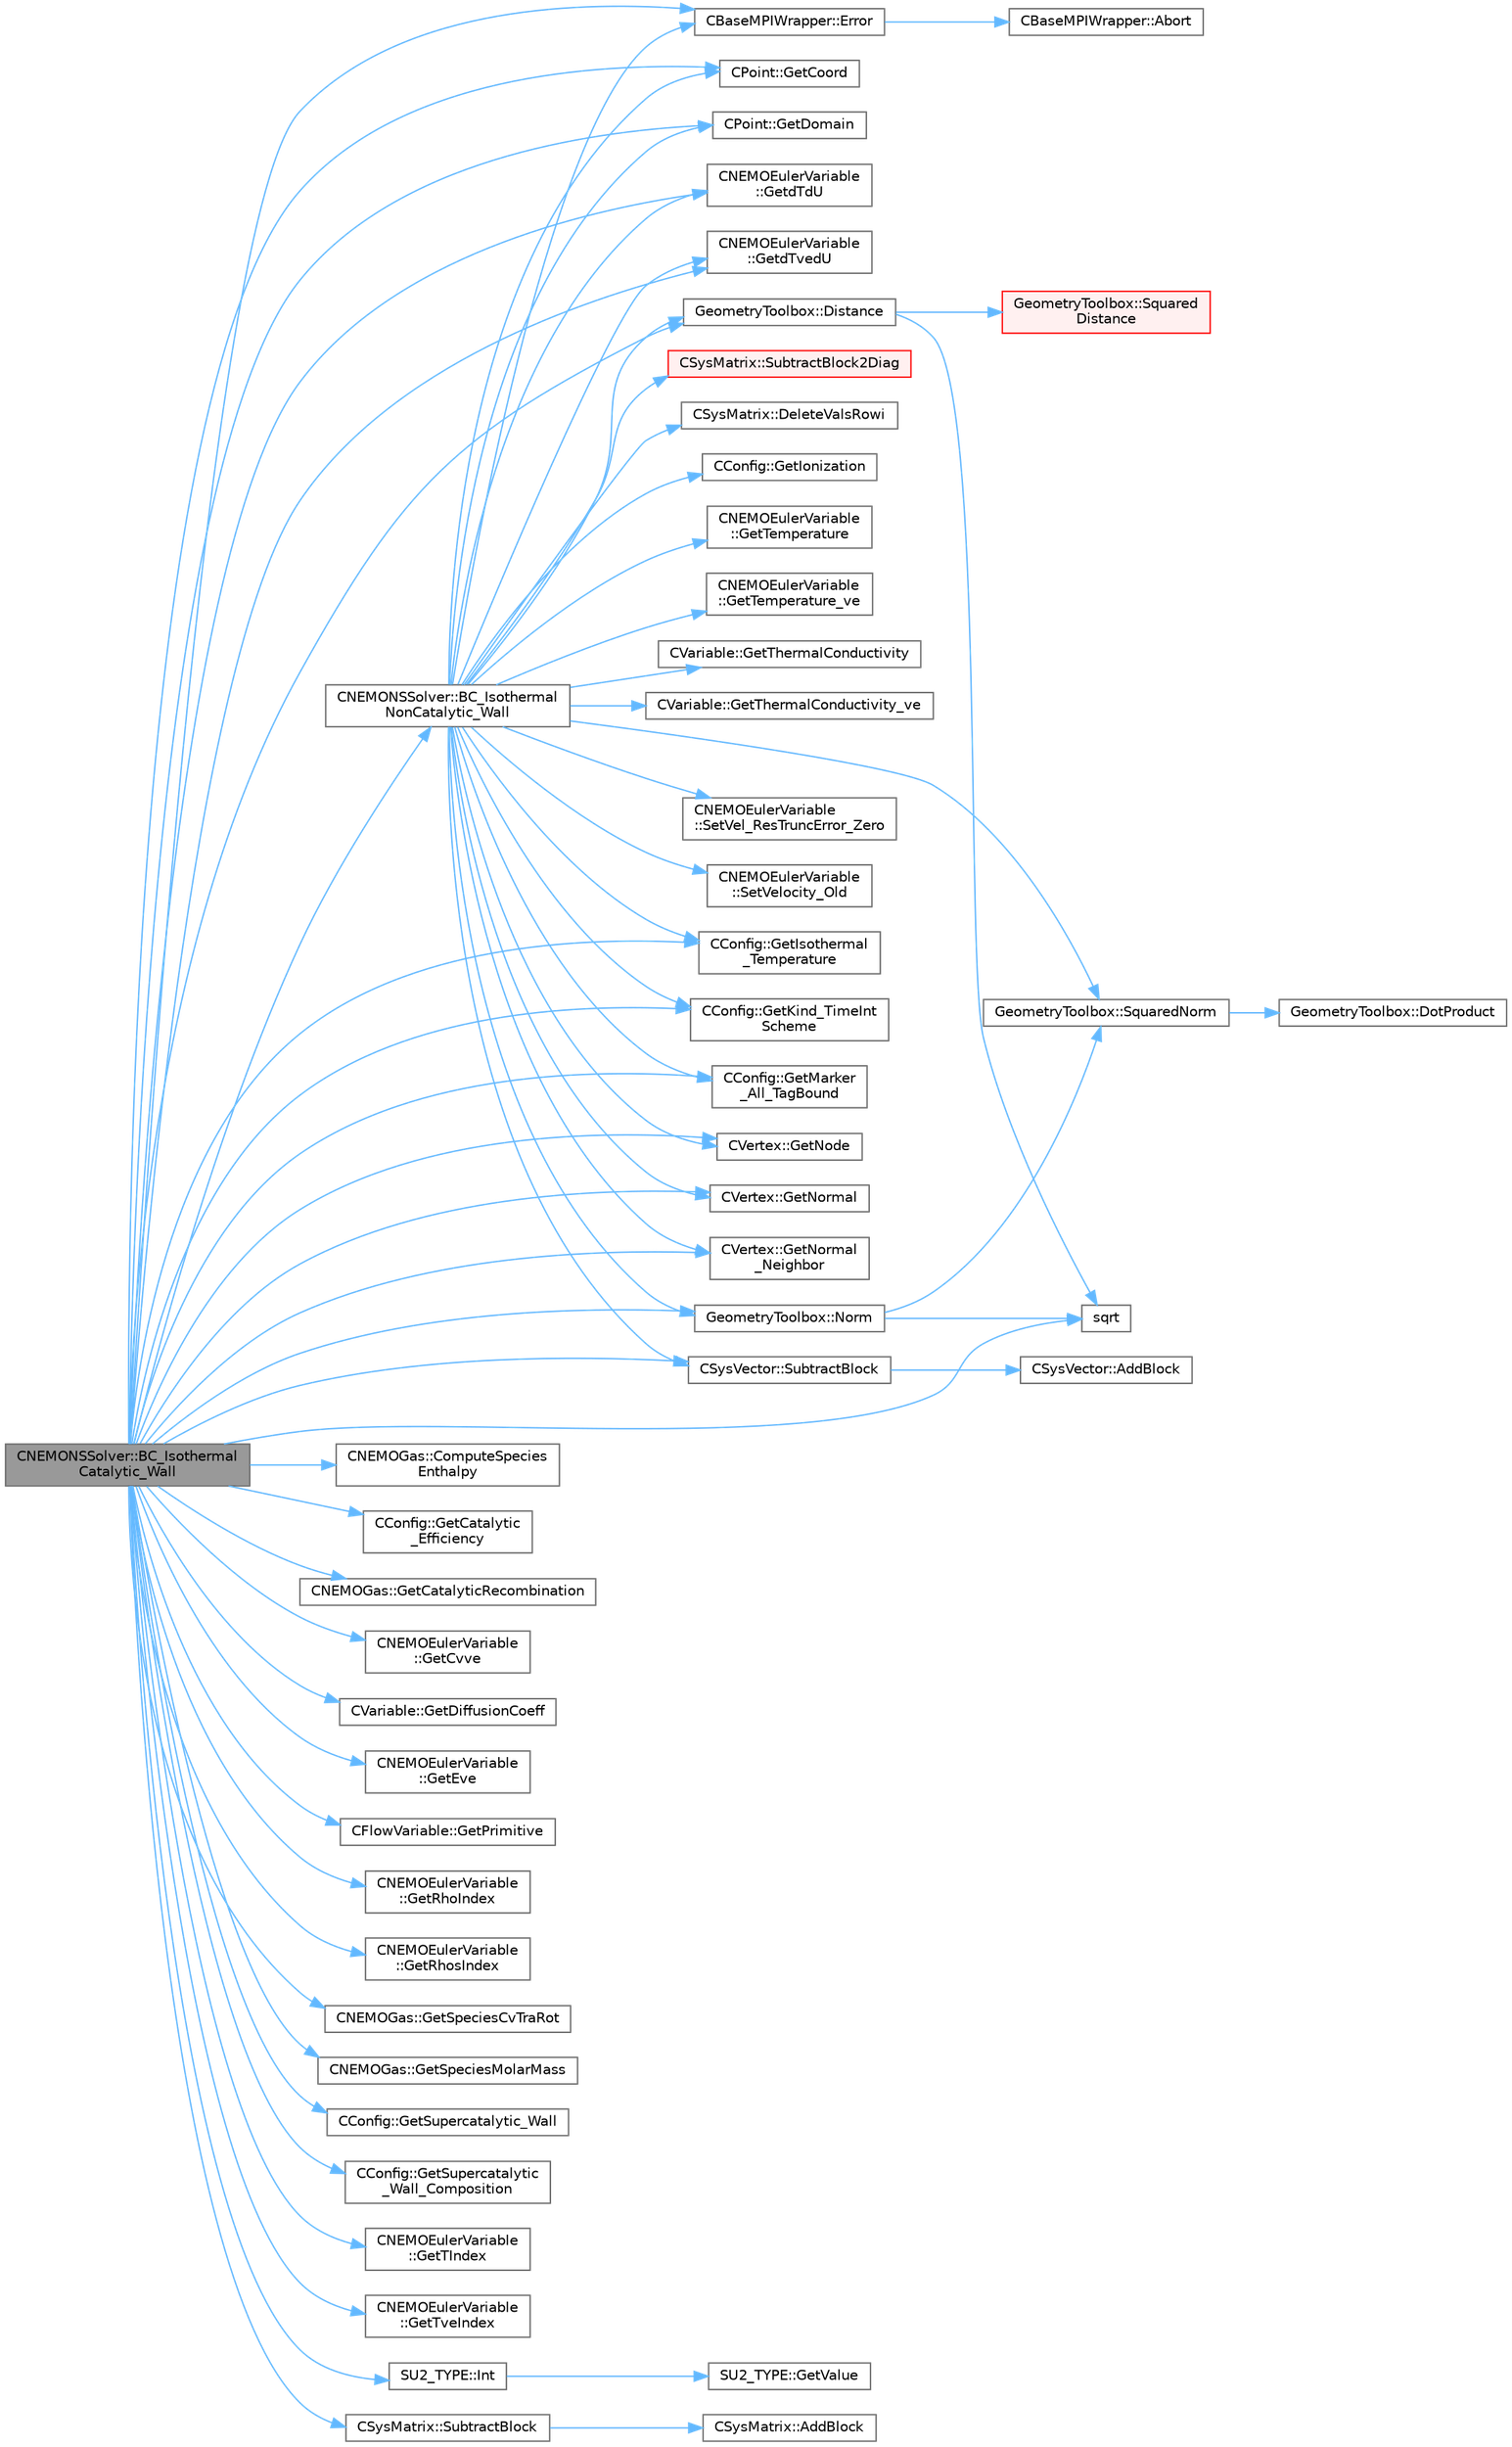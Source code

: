 digraph "CNEMONSSolver::BC_IsothermalCatalytic_Wall"
{
 // LATEX_PDF_SIZE
  bgcolor="transparent";
  edge [fontname=Helvetica,fontsize=10,labelfontname=Helvetica,labelfontsize=10];
  node [fontname=Helvetica,fontsize=10,shape=box,height=0.2,width=0.4];
  rankdir="LR";
  Node1 [id="Node000001",label="CNEMONSSolver::BC_Isothermal\lCatalytic_Wall",height=0.2,width=0.4,color="gray40", fillcolor="grey60", style="filled", fontcolor="black",tooltip="Impose the Navier-Stokes boundary condition (strong)."];
  Node1 -> Node2 [id="edge1_Node000001_Node000002",color="steelblue1",style="solid",tooltip=" "];
  Node2 [id="Node000002",label="CNEMONSSolver::BC_Isothermal\lNonCatalytic_Wall",height=0.2,width=0.4,color="grey40", fillcolor="white", style="filled",URL="$classCNEMONSSolver.html#a1c4746b9e1e0c7232f1bd06535c22b14",tooltip="Impose the Navier-Stokes boundary condition (strong)."];
  Node2 -> Node3 [id="edge2_Node000002_Node000003",color="steelblue1",style="solid",tooltip=" "];
  Node3 [id="Node000003",label="CSysMatrix::DeleteValsRowi",height=0.2,width=0.4,color="grey40", fillcolor="white", style="filled",URL="$classCSysMatrix.html#a9473b0224c9b9a2749571db0bbd22a70",tooltip="Deletes the values of the row i of the sparse matrix."];
  Node2 -> Node4 [id="edge3_Node000002_Node000004",color="steelblue1",style="solid",tooltip=" "];
  Node4 [id="Node000004",label="GeometryToolbox::Distance",height=0.2,width=0.4,color="grey40", fillcolor="white", style="filled",URL="$group__GeometryToolbox.html#ga600fb4ee993ae4c3b985082d51994881",tooltip=" "];
  Node4 -> Node5 [id="edge4_Node000004_Node000005",color="steelblue1",style="solid",tooltip=" "];
  Node5 [id="Node000005",label="sqrt",height=0.2,width=0.4,color="grey40", fillcolor="white", style="filled",URL="$group__SIMD.html#ga54a1925ab40fb4249ea255072520de35",tooltip=" "];
  Node4 -> Node6 [id="edge5_Node000004_Node000006",color="steelblue1",style="solid",tooltip=" "];
  Node6 [id="Node000006",label="GeometryToolbox::Squared\lDistance",height=0.2,width=0.4,color="red", fillcolor="#FFF0F0", style="filled",URL="$group__GeometryToolbox.html#ga3db86410486389a5cda59b3d0ab17f66",tooltip=" "];
  Node2 -> Node8 [id="edge6_Node000002_Node000008",color="steelblue1",style="solid",tooltip=" "];
  Node8 [id="Node000008",label="CBaseMPIWrapper::Error",height=0.2,width=0.4,color="grey40", fillcolor="white", style="filled",URL="$classCBaseMPIWrapper.html#a04457c47629bda56704e6a8804833eeb",tooltip=" "];
  Node8 -> Node9 [id="edge7_Node000008_Node000009",color="steelblue1",style="solid",tooltip=" "];
  Node9 [id="Node000009",label="CBaseMPIWrapper::Abort",height=0.2,width=0.4,color="grey40", fillcolor="white", style="filled",URL="$classCBaseMPIWrapper.html#af7297d861dca86b45cf561b6ab642e8f",tooltip=" "];
  Node2 -> Node10 [id="edge8_Node000002_Node000010",color="steelblue1",style="solid",tooltip=" "];
  Node10 [id="Node000010",label="CPoint::GetCoord",height=0.2,width=0.4,color="grey40", fillcolor="white", style="filled",URL="$classCPoint.html#ab16c29dd03911529cd73bf467c313179",tooltip="Get the coordinates dor the control volume."];
  Node2 -> Node11 [id="edge9_Node000002_Node000011",color="steelblue1",style="solid",tooltip=" "];
  Node11 [id="Node000011",label="CPoint::GetDomain",height=0.2,width=0.4,color="grey40", fillcolor="white", style="filled",URL="$classCPoint.html#aa58a27b602e47ddcad22ae74a5c6bc81",tooltip="For parallel computation, its indicates if a point must be computed or not."];
  Node2 -> Node12 [id="edge10_Node000002_Node000012",color="steelblue1",style="solid",tooltip=" "];
  Node12 [id="Node000012",label="CNEMOEulerVariable\l::GetdTdU",height=0.2,width=0.4,color="grey40", fillcolor="white", style="filled",URL="$classCNEMOEulerVariable.html#a9a66bf9b61aef0fa20aeefa23c53a0fa",tooltip="Set partial derivative of temperature w.r.t. density ."];
  Node2 -> Node13 [id="edge11_Node000002_Node000013",color="steelblue1",style="solid",tooltip=" "];
  Node13 [id="Node000013",label="CNEMOEulerVariable\l::GetdTvedU",height=0.2,width=0.4,color="grey40", fillcolor="white", style="filled",URL="$classCNEMOEulerVariable.html#af5b63c12ba7431c2be89bd8c1bb3643f",tooltip="Set partial derivative of vib.-el. temperature w.r.t. density ."];
  Node2 -> Node14 [id="edge12_Node000002_Node000014",color="steelblue1",style="solid",tooltip=" "];
  Node14 [id="Node000014",label="CConfig::GetIonization",height=0.2,width=0.4,color="grey40", fillcolor="white", style="filled",URL="$classCConfig.html#a395841c47b4890ae5abae63b359ff0c6",tooltip="Indicates whether electron gas is present in the gas mixture."];
  Node2 -> Node15 [id="edge13_Node000002_Node000015",color="steelblue1",style="solid",tooltip=" "];
  Node15 [id="Node000015",label="CConfig::GetIsothermal\l_Temperature",height=0.2,width=0.4,color="grey40", fillcolor="white", style="filled",URL="$classCConfig.html#aad944681c909f30b1c07155cd9c832c0",tooltip="Get the wall temperature (static) at an isothermal boundary."];
  Node2 -> Node16 [id="edge14_Node000002_Node000016",color="steelblue1",style="solid",tooltip=" "];
  Node16 [id="Node000016",label="CConfig::GetKind_TimeInt\lScheme",height=0.2,width=0.4,color="grey40", fillcolor="white", style="filled",URL="$classCConfig.html#ad16f71356f146b530fb1fbb45444525c",tooltip="Get the kind of time integration method."];
  Node2 -> Node17 [id="edge15_Node000002_Node000017",color="steelblue1",style="solid",tooltip=" "];
  Node17 [id="Node000017",label="CConfig::GetMarker\l_All_TagBound",height=0.2,width=0.4,color="grey40", fillcolor="white", style="filled",URL="$classCConfig.html#ab8c9c1f45950a29355be4ff357049440",tooltip="Get the index of the surface defined in the geometry file."];
  Node2 -> Node18 [id="edge16_Node000002_Node000018",color="steelblue1",style="solid",tooltip=" "];
  Node18 [id="Node000018",label="CVertex::GetNode",height=0.2,width=0.4,color="grey40", fillcolor="white", style="filled",URL="$classCVertex.html#ad568da06e7191358d3a09a1bee71cdb5",tooltip="Get the node of the vertex."];
  Node2 -> Node19 [id="edge17_Node000002_Node000019",color="steelblue1",style="solid",tooltip=" "];
  Node19 [id="Node000019",label="CVertex::GetNormal",height=0.2,width=0.4,color="grey40", fillcolor="white", style="filled",URL="$classCVertex.html#a57cacfe764770e6c0e54c278cb584f7c",tooltip="Copy the the normal vector of a face."];
  Node2 -> Node20 [id="edge18_Node000002_Node000020",color="steelblue1",style="solid",tooltip=" "];
  Node20 [id="Node000020",label="CVertex::GetNormal\l_Neighbor",height=0.2,width=0.4,color="grey40", fillcolor="white", style="filled",URL="$classCVertex.html#ab8b0e96f9384b0a861c7a70616976b75",tooltip="Get the value of the closest neighbor."];
  Node2 -> Node21 [id="edge19_Node000002_Node000021",color="steelblue1",style="solid",tooltip=" "];
  Node21 [id="Node000021",label="CNEMOEulerVariable\l::GetTemperature",height=0.2,width=0.4,color="grey40", fillcolor="white", style="filled",URL="$classCNEMOEulerVariable.html#a5992e932d174b05ed0c71a9e5bed8a31",tooltip="Get the temperature of the flow."];
  Node2 -> Node22 [id="edge20_Node000002_Node000022",color="steelblue1",style="solid",tooltip=" "];
  Node22 [id="Node000022",label="CNEMOEulerVariable\l::GetTemperature_ve",height=0.2,width=0.4,color="grey40", fillcolor="white", style="filled",URL="$classCNEMOEulerVariable.html#abacc3e1a140dfe0173ecb3a38f142f68",tooltip="A virtual member."];
  Node2 -> Node23 [id="edge21_Node000002_Node000023",color="steelblue1",style="solid",tooltip=" "];
  Node23 [id="Node000023",label="CVariable::GetThermalConductivity",height=0.2,width=0.4,color="grey40", fillcolor="white", style="filled",URL="$classCVariable.html#a05aa9ee34c744629c72742c05ceab246",tooltip="A virtual member."];
  Node2 -> Node24 [id="edge22_Node000002_Node000024",color="steelblue1",style="solid",tooltip=" "];
  Node24 [id="Node000024",label="CVariable::GetThermalConductivity_ve",height=0.2,width=0.4,color="grey40", fillcolor="white", style="filled",URL="$classCVariable.html#aa5bded7c79dfd758ef3a45674e8d6c58",tooltip="A virtual member."];
  Node2 -> Node25 [id="edge23_Node000002_Node000025",color="steelblue1",style="solid",tooltip=" "];
  Node25 [id="Node000025",label="GeometryToolbox::Norm",height=0.2,width=0.4,color="grey40", fillcolor="white", style="filled",URL="$group__GeometryToolbox.html#gad8b24e50333c9a8378f7abf18222f36a",tooltip=" "];
  Node25 -> Node5 [id="edge24_Node000025_Node000005",color="steelblue1",style="solid",tooltip=" "];
  Node25 -> Node26 [id="edge25_Node000025_Node000026",color="steelblue1",style="solid",tooltip=" "];
  Node26 [id="Node000026",label="GeometryToolbox::SquaredNorm",height=0.2,width=0.4,color="grey40", fillcolor="white", style="filled",URL="$group__GeometryToolbox.html#ga98c9b9314cc6352c9bba49b8cfb4b056",tooltip=" "];
  Node26 -> Node27 [id="edge26_Node000026_Node000027",color="steelblue1",style="solid",tooltip=" "];
  Node27 [id="Node000027",label="GeometryToolbox::DotProduct",height=0.2,width=0.4,color="grey40", fillcolor="white", style="filled",URL="$group__GeometryToolbox.html#ga7ec3e1e20fab73dbf0159fe38492cc89",tooltip=" "];
  Node2 -> Node28 [id="edge27_Node000002_Node000028",color="steelblue1",style="solid",tooltip=" "];
  Node28 [id="Node000028",label="CNEMOEulerVariable\l::SetVel_ResTruncError_Zero",height=0.2,width=0.4,color="grey40", fillcolor="white", style="filled",URL="$classCNEMOEulerVariable.html#a5f420ed2a4e388fb0fad0f8379fc3423",tooltip="Set the momentum part of the truncation error to zero."];
  Node2 -> Node29 [id="edge28_Node000002_Node000029",color="steelblue1",style="solid",tooltip=" "];
  Node29 [id="Node000029",label="CNEMOEulerVariable\l::SetVelocity_Old",height=0.2,width=0.4,color="grey40", fillcolor="white", style="filled",URL="$classCNEMOEulerVariable.html#a514bf0108b74ecc5c4cc5d768363d597",tooltip="Set the velocity vector from the old solution."];
  Node2 -> Node26 [id="edge29_Node000002_Node000026",color="steelblue1",style="solid",tooltip=" "];
  Node2 -> Node30 [id="edge30_Node000002_Node000030",color="steelblue1",style="solid",tooltip=" "];
  Node30 [id="Node000030",label="CSysVector::SubtractBlock",height=0.2,width=0.4,color="grey40", fillcolor="white", style="filled",URL="$classCSysVector.html#a71ea6ec1ebdb77535b976bb40e7659a6",tooltip="Subtract \"block\" from the vector, see AddBlock."];
  Node30 -> Node31 [id="edge31_Node000030_Node000031",color="steelblue1",style="solid",tooltip=" "];
  Node31 [id="Node000031",label="CSysVector::AddBlock",height=0.2,width=0.4,color="grey40", fillcolor="white", style="filled",URL="$classCSysVector.html#aa463275cba394503a9778529fdaa4494",tooltip="Add \"block\" to the vector, see SetBlock."];
  Node2 -> Node32 [id="edge32_Node000002_Node000032",color="steelblue1",style="solid",tooltip=" "];
  Node32 [id="Node000032",label="CSysMatrix::SubtractBlock2Diag",height=0.2,width=0.4,color="red", fillcolor="#FFF0F0", style="filled",URL="$classCSysMatrix.html#a423b77066cf386dd6e4b95a656e4aadb",tooltip="Short-hand to AddBlock2Diag with alpha = -1, i.e. subtracts from the current diagonal."];
  Node1 -> Node34 [id="edge33_Node000001_Node000034",color="steelblue1",style="solid",tooltip=" "];
  Node34 [id="Node000034",label="CNEMOGas::ComputeSpecies\lEnthalpy",height=0.2,width=0.4,color="grey40", fillcolor="white", style="filled",URL="$classCNEMOGas.html#a2c65399e95b0a1c136c5a3b9e5934a30",tooltip="Compute species enthalpies."];
  Node1 -> Node4 [id="edge34_Node000001_Node000004",color="steelblue1",style="solid",tooltip=" "];
  Node1 -> Node8 [id="edge35_Node000001_Node000008",color="steelblue1",style="solid",tooltip=" "];
  Node1 -> Node35 [id="edge36_Node000001_Node000035",color="steelblue1",style="solid",tooltip=" "];
  Node35 [id="Node000035",label="CConfig::GetCatalytic\l_Efficiency",height=0.2,width=0.4,color="grey40", fillcolor="white", style="filled",URL="$classCConfig.html#aacbc597e5f9b144ad5524d2df10427d8",tooltip="Get wall catalytic efficiency."];
  Node1 -> Node36 [id="edge37_Node000001_Node000036",color="steelblue1",style="solid",tooltip=" "];
  Node36 [id="Node000036",label="CNEMOGas::GetCatalyticRecombination",height=0.2,width=0.4,color="grey40", fillcolor="white", style="filled",URL="$classCNEMOGas.html#a84eace075e1c22a9e391ce9a34f14bad",tooltip="Get catalytic wall recombination indices and constants."];
  Node1 -> Node10 [id="edge38_Node000001_Node000010",color="steelblue1",style="solid",tooltip=" "];
  Node1 -> Node37 [id="edge39_Node000001_Node000037",color="steelblue1",style="solid",tooltip=" "];
  Node37 [id="Node000037",label="CNEMOEulerVariable\l::GetCvve",height=0.2,width=0.4,color="grey40", fillcolor="white", style="filled",URL="$classCNEMOEulerVariable.html#abbb8e54f6e1634d6c00ed1deee082d3a",tooltip="Returns the value of Cvve at the specified node."];
  Node1 -> Node38 [id="edge40_Node000001_Node000038",color="steelblue1",style="solid",tooltip=" "];
  Node38 [id="Node000038",label="CVariable::GetDiffusionCoeff",height=0.2,width=0.4,color="grey40", fillcolor="white", style="filled",URL="$classCVariable.html#a2338a1f53582378fe18f882bc2fd5495",tooltip="A virtual member."];
  Node1 -> Node11 [id="edge41_Node000001_Node000011",color="steelblue1",style="solid",tooltip=" "];
  Node1 -> Node12 [id="edge42_Node000001_Node000012",color="steelblue1",style="solid",tooltip=" "];
  Node1 -> Node13 [id="edge43_Node000001_Node000013",color="steelblue1",style="solid",tooltip=" "];
  Node1 -> Node39 [id="edge44_Node000001_Node000039",color="steelblue1",style="solid",tooltip=" "];
  Node39 [id="Node000039",label="CNEMOEulerVariable\l::GetEve",height=0.2,width=0.4,color="grey40", fillcolor="white", style="filled",URL="$classCNEMOEulerVariable.html#a52d546dfef3a6e31c59c24cbbb9f3996",tooltip="Returns the stored value of Eve at the specified node."];
  Node1 -> Node15 [id="edge45_Node000001_Node000015",color="steelblue1",style="solid",tooltip=" "];
  Node1 -> Node16 [id="edge46_Node000001_Node000016",color="steelblue1",style="solid",tooltip=" "];
  Node1 -> Node17 [id="edge47_Node000001_Node000017",color="steelblue1",style="solid",tooltip=" "];
  Node1 -> Node18 [id="edge48_Node000001_Node000018",color="steelblue1",style="solid",tooltip=" "];
  Node1 -> Node19 [id="edge49_Node000001_Node000019",color="steelblue1",style="solid",tooltip=" "];
  Node1 -> Node20 [id="edge50_Node000001_Node000020",color="steelblue1",style="solid",tooltip=" "];
  Node1 -> Node40 [id="edge51_Node000001_Node000040",color="steelblue1",style="solid",tooltip=" "];
  Node40 [id="Node000040",label="CFlowVariable::GetPrimitive",height=0.2,width=0.4,color="grey40", fillcolor="white", style="filled",URL="$classCFlowVariable.html#a852271c741f1e7cdb1d391941266d344",tooltip="Get a primitive variable."];
  Node1 -> Node41 [id="edge52_Node000001_Node000041",color="steelblue1",style="solid",tooltip=" "];
  Node41 [id="Node000041",label="CNEMOEulerVariable\l::GetRhoIndex",height=0.2,width=0.4,color="grey40", fillcolor="white", style="filled",URL="$classCNEMOEulerVariable.html#a9abc604e06f90161a2658d99582d8a3b",tooltip="Retrieves the value of the total density in the primitive variable vector."];
  Node1 -> Node42 [id="edge53_Node000001_Node000042",color="steelblue1",style="solid",tooltip=" "];
  Node42 [id="Node000042",label="CNEMOEulerVariable\l::GetRhosIndex",height=0.2,width=0.4,color="grey40", fillcolor="white", style="filled",URL="$classCNEMOEulerVariable.html#a18cf86a19d9ee761bd0be1f90bcd2e33",tooltip="Retrieves the value of the species density in the primitive variable vector."];
  Node1 -> Node43 [id="edge54_Node000001_Node000043",color="steelblue1",style="solid",tooltip=" "];
  Node43 [id="Node000043",label="CNEMOGas::GetSpeciesCvTraRot",height=0.2,width=0.4,color="grey40", fillcolor="white", style="filled",URL="$classCNEMOGas.html#a64c576983c3bde14d2793a30a8337273",tooltip="Get species T-R specific heats at constant volume."];
  Node1 -> Node44 [id="edge55_Node000001_Node000044",color="steelblue1",style="solid",tooltip=" "];
  Node44 [id="Node000044",label="CNEMOGas::GetSpeciesMolarMass",height=0.2,width=0.4,color="grey40", fillcolor="white", style="filled",URL="$classCNEMOGas.html#a9930722d0060cbbe1fb63010f179b7e4",tooltip="Get species molar mass."];
  Node1 -> Node45 [id="edge56_Node000001_Node000045",color="steelblue1",style="solid",tooltip=" "];
  Node45 [id="Node000045",label="CConfig::GetSupercatalytic_Wall",height=0.2,width=0.4,color="grey40", fillcolor="white", style="filled",URL="$classCConfig.html#ad3891db4957a01f0fb4d2215e45f7a5c",tooltip="Indicates whether supercatalytic wall is used."];
  Node1 -> Node46 [id="edge57_Node000001_Node000046",color="steelblue1",style="solid",tooltip=" "];
  Node46 [id="Node000046",label="CConfig::GetSupercatalytic\l_Wall_Composition",height=0.2,width=0.4,color="grey40", fillcolor="white", style="filled",URL="$classCConfig.html#a5cae12e49b8260f39293e3cfced159d5",tooltip="Provides the gas mass fractions at the wall for supercat wall."];
  Node1 -> Node47 [id="edge58_Node000001_Node000047",color="steelblue1",style="solid",tooltip=" "];
  Node47 [id="Node000047",label="CNEMOEulerVariable\l::GetTIndex",height=0.2,width=0.4,color="grey40", fillcolor="white", style="filled",URL="$classCNEMOEulerVariable.html#af45e7025f7ed138b4c1e39d6a2521891",tooltip="Retrieves the value of the in temperature the primitive variable vector."];
  Node1 -> Node48 [id="edge59_Node000001_Node000048",color="steelblue1",style="solid",tooltip=" "];
  Node48 [id="Node000048",label="CNEMOEulerVariable\l::GetTveIndex",height=0.2,width=0.4,color="grey40", fillcolor="white", style="filled",URL="$classCNEMOEulerVariable.html#a7738e64c7df199868382c1af97ed9c89",tooltip="Retrieves the value of the vibe-elec temperature in the primitive variable vector."];
  Node1 -> Node49 [id="edge60_Node000001_Node000049",color="steelblue1",style="solid",tooltip=" "];
  Node49 [id="Node000049",label="SU2_TYPE::Int",height=0.2,width=0.4,color="grey40", fillcolor="white", style="filled",URL="$namespaceSU2__TYPE.html#a6b48817766d8a6486caa2807a52f6bae",tooltip="Casts the primitive value to int (uses GetValue, already implemented for each type)."];
  Node49 -> Node50 [id="edge61_Node000049_Node000050",color="steelblue1",style="solid",tooltip=" "];
  Node50 [id="Node000050",label="SU2_TYPE::GetValue",height=0.2,width=0.4,color="grey40", fillcolor="white", style="filled",URL="$namespaceSU2__TYPE.html#adf52a59d6f4e578f7915ec9abbf7cb22",tooltip="Get the (primitive) value of the datatype (needs to be specialized for active types)."];
  Node1 -> Node25 [id="edge62_Node000001_Node000025",color="steelblue1",style="solid",tooltip=" "];
  Node1 -> Node5 [id="edge63_Node000001_Node000005",color="steelblue1",style="solid",tooltip=" "];
  Node1 -> Node51 [id="edge64_Node000001_Node000051",color="steelblue1",style="solid",tooltip=" "];
  Node51 [id="Node000051",label="CSysMatrix::SubtractBlock",height=0.2,width=0.4,color="grey40", fillcolor="white", style="filled",URL="$classCSysMatrix.html#aaa63a679856fad3b4e76f9085b0ca40f",tooltip="Subtracts the specified block to the sparse matrix (see AddBlock)."];
  Node51 -> Node52 [id="edge65_Node000051_Node000052",color="steelblue1",style="solid",tooltip=" "];
  Node52 [id="Node000052",label="CSysMatrix::AddBlock",height=0.2,width=0.4,color="grey40", fillcolor="white", style="filled",URL="$classCSysMatrix.html#a03a189a2120be05e21fbd9b120549427",tooltip="Add a scaled block (in flat format) to the sparse matrix (see SetBlock)."];
  Node1 -> Node30 [id="edge66_Node000001_Node000030",color="steelblue1",style="solid",tooltip=" "];
}
